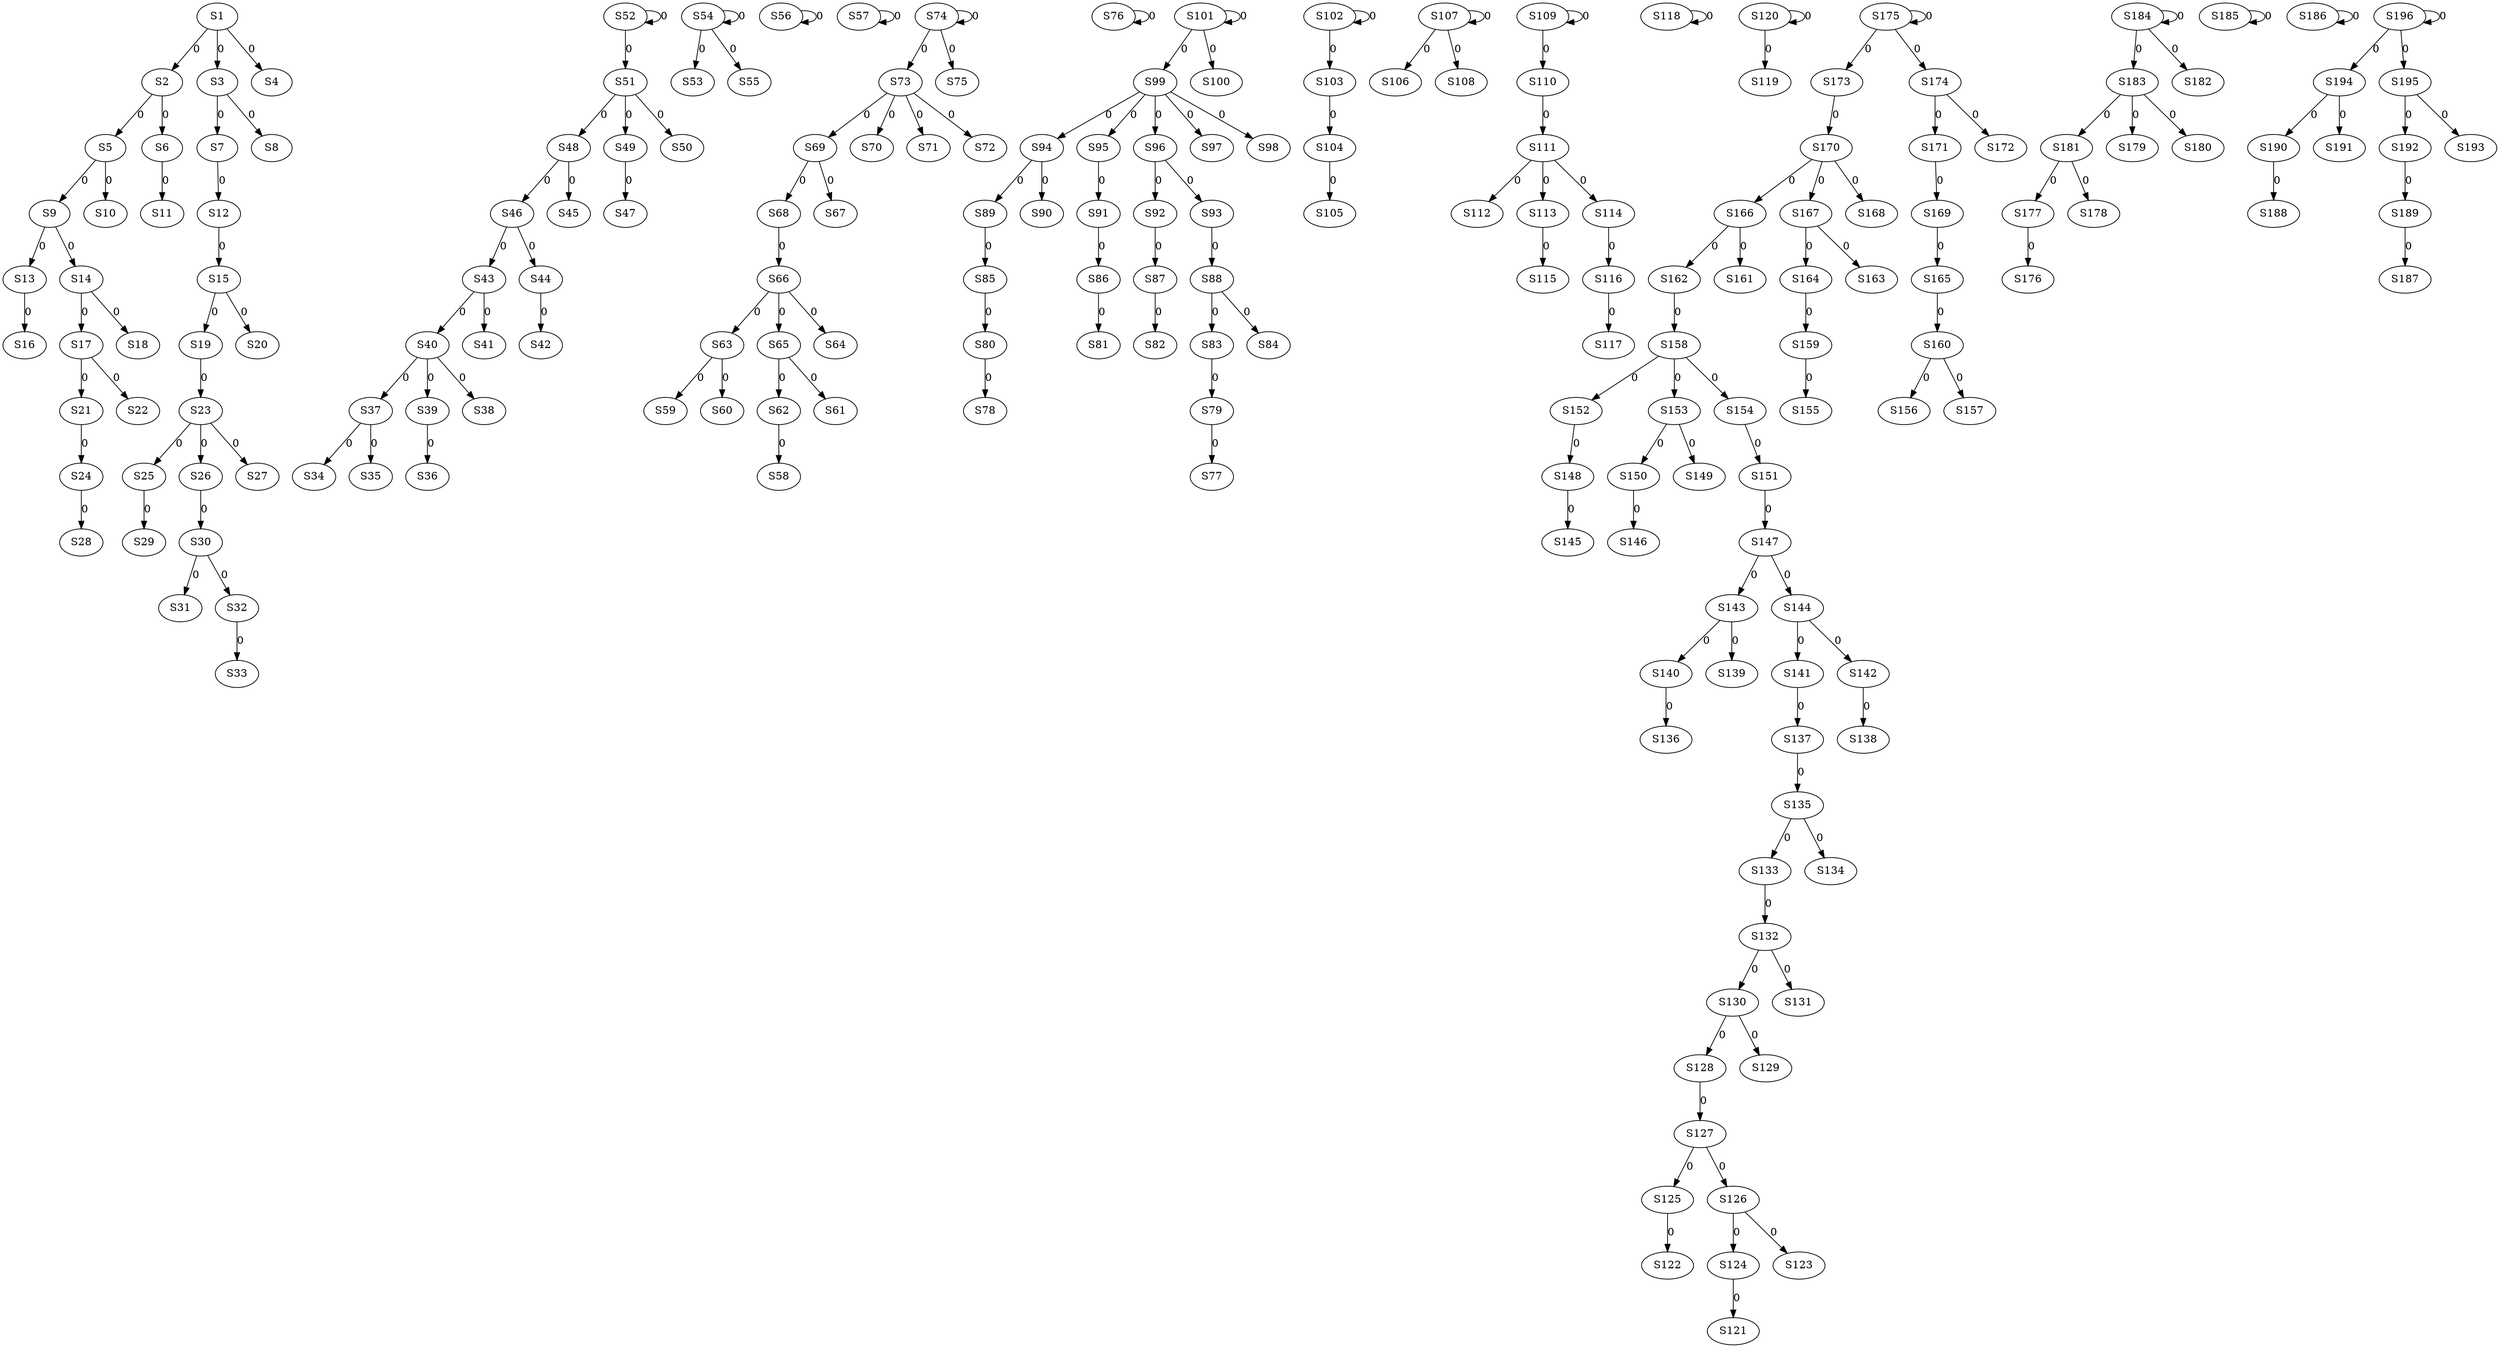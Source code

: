 strict digraph {
	S1 -> S2 [ label = 0 ];
	S1 -> S3 [ label = 0 ];
	S1 -> S4 [ label = 0 ];
	S2 -> S5 [ label = 0 ];
	S2 -> S6 [ label = 0 ];
	S3 -> S7 [ label = 0 ];
	S3 -> S8 [ label = 0 ];
	S5 -> S9 [ label = 0 ];
	S5 -> S10 [ label = 0 ];
	S6 -> S11 [ label = 0 ];
	S7 -> S12 [ label = 0 ];
	S9 -> S13 [ label = 0 ];
	S9 -> S14 [ label = 0 ];
	S12 -> S15 [ label = 0 ];
	S13 -> S16 [ label = 0 ];
	S14 -> S17 [ label = 0 ];
	S14 -> S18 [ label = 0 ];
	S15 -> S19 [ label = 0 ];
	S15 -> S20 [ label = 0 ];
	S17 -> S21 [ label = 0 ];
	S17 -> S22 [ label = 0 ];
	S19 -> S23 [ label = 0 ];
	S21 -> S24 [ label = 0 ];
	S23 -> S25 [ label = 0 ];
	S23 -> S26 [ label = 0 ];
	S23 -> S27 [ label = 0 ];
	S24 -> S28 [ label = 0 ];
	S25 -> S29 [ label = 0 ];
	S26 -> S30 [ label = 0 ];
	S30 -> S31 [ label = 0 ];
	S30 -> S32 [ label = 0 ];
	S32 -> S33 [ label = 0 ];
	S37 -> S34 [ label = 0 ];
	S37 -> S35 [ label = 0 ];
	S39 -> S36 [ label = 0 ];
	S40 -> S37 [ label = 0 ];
	S40 -> S38 [ label = 0 ];
	S40 -> S39 [ label = 0 ];
	S43 -> S40 [ label = 0 ];
	S43 -> S41 [ label = 0 ];
	S44 -> S42 [ label = 0 ];
	S46 -> S43 [ label = 0 ];
	S46 -> S44 [ label = 0 ];
	S48 -> S45 [ label = 0 ];
	S48 -> S46 [ label = 0 ];
	S49 -> S47 [ label = 0 ];
	S51 -> S48 [ label = 0 ];
	S51 -> S49 [ label = 0 ];
	S51 -> S50 [ label = 0 ];
	S52 -> S51 [ label = 0 ];
	S52 -> S52 [ label = 0 ];
	S54 -> S53 [ label = 0 ];
	S54 -> S54 [ label = 0 ];
	S54 -> S55 [ label = 0 ];
	S56 -> S56 [ label = 0 ];
	S57 -> S57 [ label = 0 ];
	S62 -> S58 [ label = 0 ];
	S63 -> S59 [ label = 0 ];
	S63 -> S60 [ label = 0 ];
	S65 -> S61 [ label = 0 ];
	S65 -> S62 [ label = 0 ];
	S66 -> S63 [ label = 0 ];
	S66 -> S64 [ label = 0 ];
	S66 -> S65 [ label = 0 ];
	S68 -> S66 [ label = 0 ];
	S69 -> S67 [ label = 0 ];
	S69 -> S68 [ label = 0 ];
	S73 -> S69 [ label = 0 ];
	S73 -> S70 [ label = 0 ];
	S73 -> S71 [ label = 0 ];
	S73 -> S72 [ label = 0 ];
	S74 -> S73 [ label = 0 ];
	S74 -> S74 [ label = 0 ];
	S74 -> S75 [ label = 0 ];
	S76 -> S76 [ label = 0 ];
	S79 -> S77 [ label = 0 ];
	S80 -> S78 [ label = 0 ];
	S83 -> S79 [ label = 0 ];
	S85 -> S80 [ label = 0 ];
	S86 -> S81 [ label = 0 ];
	S87 -> S82 [ label = 0 ];
	S88 -> S83 [ label = 0 ];
	S88 -> S84 [ label = 0 ];
	S89 -> S85 [ label = 0 ];
	S91 -> S86 [ label = 0 ];
	S92 -> S87 [ label = 0 ];
	S93 -> S88 [ label = 0 ];
	S94 -> S89 [ label = 0 ];
	S94 -> S90 [ label = 0 ];
	S95 -> S91 [ label = 0 ];
	S96 -> S92 [ label = 0 ];
	S96 -> S93 [ label = 0 ];
	S99 -> S94 [ label = 0 ];
	S99 -> S95 [ label = 0 ];
	S99 -> S96 [ label = 0 ];
	S99 -> S97 [ label = 0 ];
	S99 -> S98 [ label = 0 ];
	S101 -> S99 [ label = 0 ];
	S101 -> S100 [ label = 0 ];
	S101 -> S101 [ label = 0 ];
	S102 -> S102 [ label = 0 ];
	S102 -> S103 [ label = 0 ];
	S103 -> S104 [ label = 0 ];
	S104 -> S105 [ label = 0 ];
	S107 -> S106 [ label = 0 ];
	S107 -> S107 [ label = 0 ];
	S107 -> S108 [ label = 0 ];
	S109 -> S109 [ label = 0 ];
	S109 -> S110 [ label = 0 ];
	S110 -> S111 [ label = 0 ];
	S111 -> S112 [ label = 0 ];
	S111 -> S113 [ label = 0 ];
	S111 -> S114 [ label = 0 ];
	S113 -> S115 [ label = 0 ];
	S114 -> S116 [ label = 0 ];
	S116 -> S117 [ label = 0 ];
	S118 -> S118 [ label = 0 ];
	S120 -> S119 [ label = 0 ];
	S120 -> S120 [ label = 0 ];
	S124 -> S121 [ label = 0 ];
	S125 -> S122 [ label = 0 ];
	S126 -> S123 [ label = 0 ];
	S126 -> S124 [ label = 0 ];
	S127 -> S125 [ label = 0 ];
	S127 -> S126 [ label = 0 ];
	S128 -> S127 [ label = 0 ];
	S130 -> S128 [ label = 0 ];
	S130 -> S129 [ label = 0 ];
	S132 -> S130 [ label = 0 ];
	S132 -> S131 [ label = 0 ];
	S133 -> S132 [ label = 0 ];
	S135 -> S133 [ label = 0 ];
	S135 -> S134 [ label = 0 ];
	S137 -> S135 [ label = 0 ];
	S140 -> S136 [ label = 0 ];
	S141 -> S137 [ label = 0 ];
	S142 -> S138 [ label = 0 ];
	S143 -> S139 [ label = 0 ];
	S143 -> S140 [ label = 0 ];
	S144 -> S141 [ label = 0 ];
	S144 -> S142 [ label = 0 ];
	S147 -> S143 [ label = 0 ];
	S147 -> S144 [ label = 0 ];
	S148 -> S145 [ label = 0 ];
	S150 -> S146 [ label = 0 ];
	S151 -> S147 [ label = 0 ];
	S152 -> S148 [ label = 0 ];
	S153 -> S149 [ label = 0 ];
	S153 -> S150 [ label = 0 ];
	S154 -> S151 [ label = 0 ];
	S158 -> S152 [ label = 0 ];
	S158 -> S153 [ label = 0 ];
	S158 -> S154 [ label = 0 ];
	S159 -> S155 [ label = 0 ];
	S160 -> S156 [ label = 0 ];
	S160 -> S157 [ label = 0 ];
	S162 -> S158 [ label = 0 ];
	S164 -> S159 [ label = 0 ];
	S165 -> S160 [ label = 0 ];
	S166 -> S161 [ label = 0 ];
	S166 -> S162 [ label = 0 ];
	S167 -> S163 [ label = 0 ];
	S167 -> S164 [ label = 0 ];
	S169 -> S165 [ label = 0 ];
	S170 -> S166 [ label = 0 ];
	S170 -> S167 [ label = 0 ];
	S170 -> S168 [ label = 0 ];
	S171 -> S169 [ label = 0 ];
	S173 -> S170 [ label = 0 ];
	S174 -> S171 [ label = 0 ];
	S174 -> S172 [ label = 0 ];
	S175 -> S173 [ label = 0 ];
	S175 -> S174 [ label = 0 ];
	S175 -> S175 [ label = 0 ];
	S177 -> S176 [ label = 0 ];
	S181 -> S177 [ label = 0 ];
	S181 -> S178 [ label = 0 ];
	S183 -> S179 [ label = 0 ];
	S183 -> S180 [ label = 0 ];
	S183 -> S181 [ label = 0 ];
	S184 -> S182 [ label = 0 ];
	S184 -> S183 [ label = 0 ];
	S184 -> S184 [ label = 0 ];
	S185 -> S185 [ label = 0 ];
	S186 -> S186 [ label = 0 ];
	S189 -> S187 [ label = 0 ];
	S190 -> S188 [ label = 0 ];
	S192 -> S189 [ label = 0 ];
	S194 -> S190 [ label = 0 ];
	S194 -> S191 [ label = 0 ];
	S195 -> S192 [ label = 0 ];
	S195 -> S193 [ label = 0 ];
	S196 -> S194 [ label = 0 ];
	S196 -> S195 [ label = 0 ];
	S196 -> S196 [ label = 0 ];
}